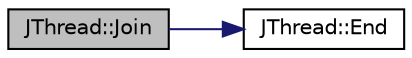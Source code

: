 digraph "JThread::Join"
{
  edge [fontname="Helvetica",fontsize="10",labelfontname="Helvetica",labelfontsize="10"];
  node [fontname="Helvetica",fontsize="10",shape=record];
  rankdir="LR";
  Node1 [label="JThread::Join",height=0.2,width=0.4,color="black", fillcolor="grey75", style="filled" fontcolor="black"];
  Node1 -> Node2 [color="midnightblue",fontsize="10",style="solid",fontname="Helvetica"];
  Node2 [label="JThread::End",height=0.2,width=0.4,color="black", fillcolor="white", style="filled",URL="$class_j_thread.html#a78568cd73f7c59a9fa5e2ba2ee85972d"];
}
